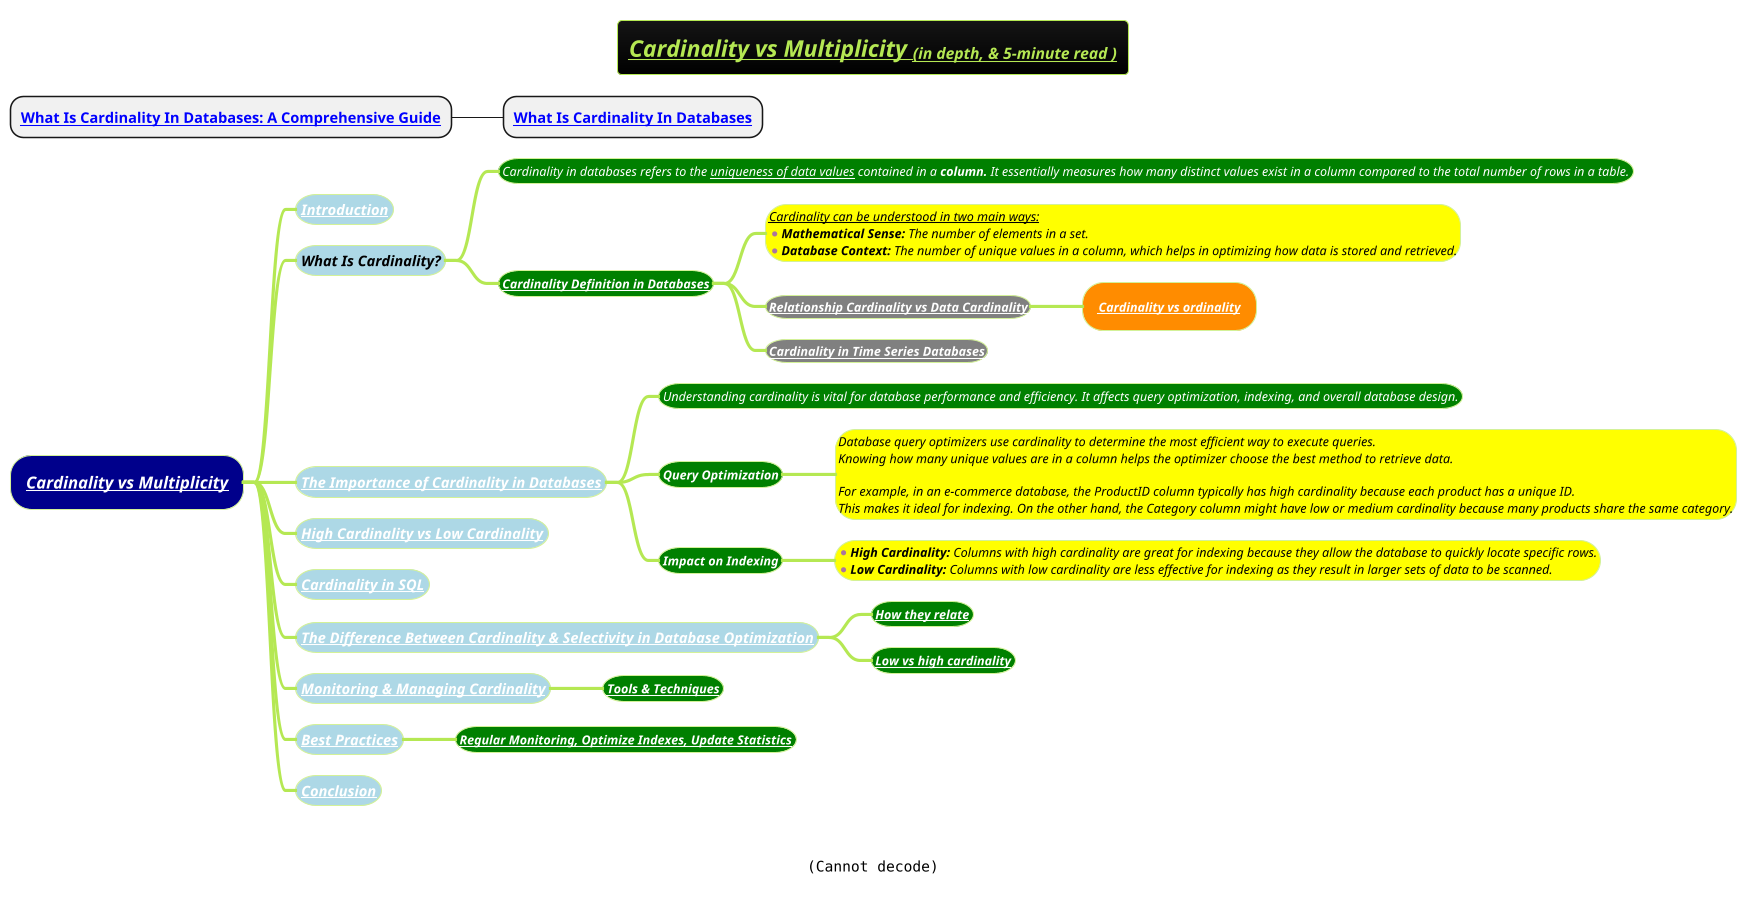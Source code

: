 @startmindmap
title =<b><i><u><size:18>Cardinality vs Multiplicity <size:11>(in depth, & 5-minute read )
* <b>[[https://www.netdata.cloud/academy/what-is-cardinality-in-databases-a-comprehensive-guide/ What Is Cardinality In Databases: A Comprehensive Guide]]
** <b>[[https://orangematter.solarwinds.com/2020/01/05/what-is-cardinality-in-a-database/ What Is Cardinality In Databases]]

!theme hacker
caption \n<img:../../../../docs/3-programming-languages/Venkat-Subramaniam/images/img_926.png>

*[#darkblue] <i><color #white>[[docs/books/1-books-backlog/DBMS/images/img_0.png Cardinality vs Multiplicity]]
**[#lightblue] <i><color #black>[[docs/books/1-books-backlog/DBMS/images/img_3.png Introduction]]

**[#lightblue] <i><color #black>What Is Cardinality?
***[#green] <i><size:12><color #white>Cardinality in databases refers to the __uniqueness of data values__ contained in a **column.** It essentially measures how many distinct values exist in a column compared to the total number of rows in a table.
***[#green] <b><i><size:12><color #white>[[docs/books/1-books-backlog/DBMS/images/img_7.png Cardinality Definition in Databases]]
****[#yellow]:<i><size:12><color #black><u>Cardinality can be understood in two main ways:
*<i><size:12><color #black>**Mathematical Sense:** The number of elements in a set.
*<i><size:12><color #black>**Database Context:** The number of unique values in a column, which helps in optimizing how data is stored and retrieved.;
****[#grey] <b><i><size:12><color #white>[[docs/books/1-books-backlog/DBMS/images/img_7.png Relationship Cardinality vs Data Cardinality]]
*****[#darkorange] <b><i><size:12><color #white>[[docs/books/1-books-backlog/DBMS/images/img_17.png Cardinality vs ordinality]]
****[#grey] <b><i><size:12><color #white>[[https://orangematter.solarwinds.com/2020/01/05/what-is-cardinality-in-a-database/ Cardinality in Time Series Databases]]

**[#lightblue] <i><color #black>[[docs/books/1-books-backlog/DBMS/images/img_8.png The Importance of Cardinality in Databases]]
***[#green] <i><size:12><color #white>Understanding cardinality is vital for database performance and efficiency. It affects query optimization, indexing, and overall database design.
***[#green] <i><size:12><color #white><b>Query Optimization
****[#yellow]:<i><size:12><color #black>Database query optimizers use cardinality to determine the most efficient way to execute queries.
<i><size:12><color #black>Knowing how many unique values are in a column helps the optimizer choose the best method to retrieve data.

<i><size:12><color #black>For example, in an e-commerce database, the ProductID column typically has high cardinality because each product has a unique ID.
<i><size:12><color #black>This makes it ideal for indexing. On the other hand, the Category column might have low or medium cardinality because many products share the same category.;
***[#green] <i><size:12><color #white><b>Impact on Indexing
****[#yellow]:*<i><size:12><color #black>**High Cardinality:** Columns with high cardinality are great for indexing because they allow the database to quickly locate specific rows.
*<i><size:12><color #black>**Low Cardinality:** Columns with low cardinality are less effective for indexing as they result in larger sets of data to be scanned.;
**[#lightblue] <i><color #black>[[docs/books/1-books-backlog/DBMS/images/img_4.png High Cardinality vs Low Cardinality]]
**[#lightblue] <i><color #black>[[docs/books/1-books-backlog/DBMS/images/img_5.png Cardinality in SQL]]
**[#lightblue] <i><color #black>[[docs/books/1-books-backlog/DBMS/images/img_6.png The Difference Between Cardinality & Selectivity in Database Optimization]]
***[#green] <i><size:12><color #white><b>[[docs/books/1-books-backlog/DBMS/images/img_6.png How they relate]]
***[#green] <i><size:12><color #white><b>[[docs/books/1-books-backlog/DBMS/images/img_6.png Low vs high cardinality]]
**[#lightblue] <i><color #black>[[docs/books/1-books-backlog/DBMS/images/img_6.png Monitoring & Managing Cardinality]]
***[#green] <i><size:12><color #white><b>[[docs/books/1-books-backlog/DBMS/images/img_6.png Tools & Techniques]]
**[#lightblue] <i><color #black>[[docs/books/1-books-backlog/DBMS/images/img_6.png Best Practices]]
***[#green] <i><size:12><color #white><b>[[docs/books/1-books-backlog/DBMS/images/img_6.png Regular Monitoring, Optimize Indexes, Update Statistics]]
**[#lightblue] <i><color #black>[[docs/books/1-books-backlog/DBMS/images/img_6.png Conclusion]]







@endmindmap
